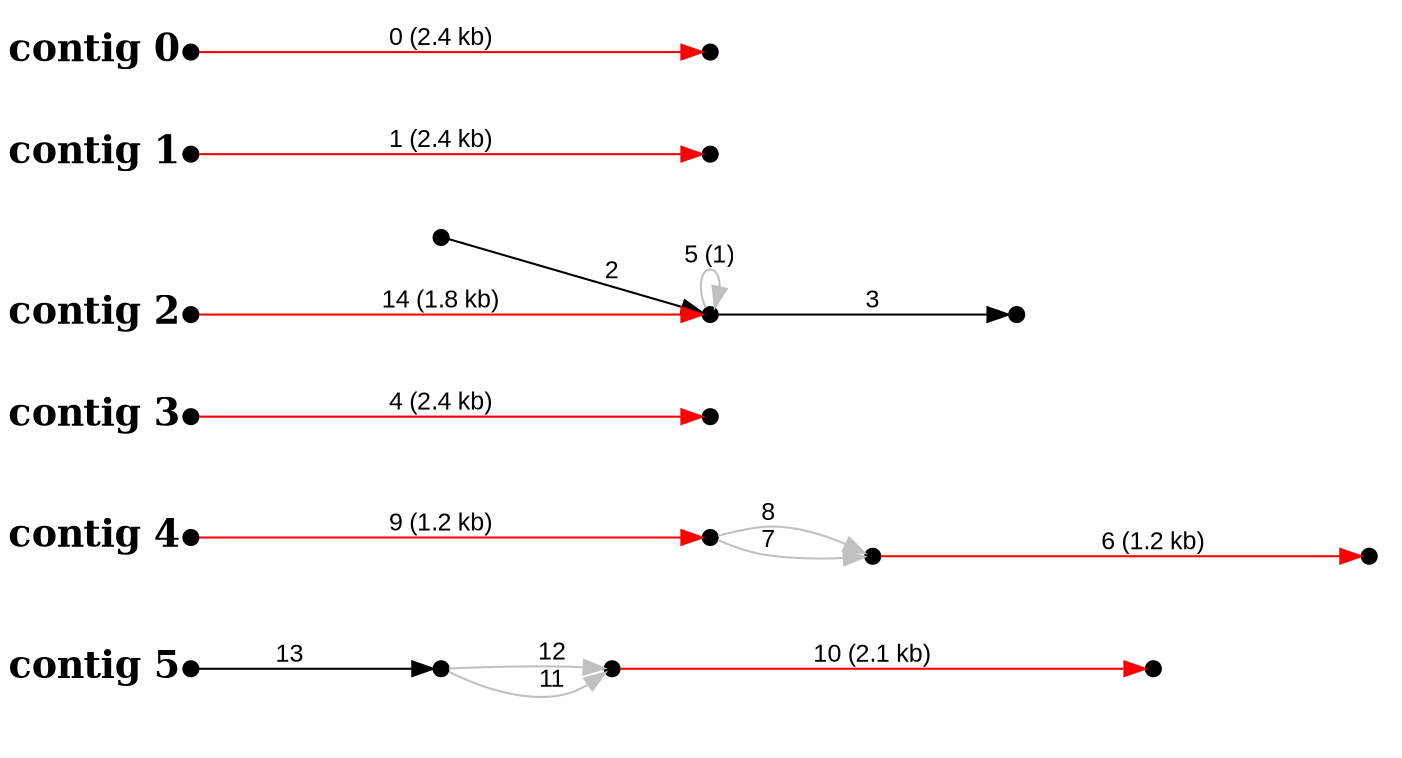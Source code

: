 digraph G {

node [width=0.1,height=0.1,fontsize=10,shape=point];
edge [fontsize=12,penwidth=1,arrowsize=1,fontname=Arial];
margin=1.0;
rankdir=LR;
labeljust=l;
margin=0;

subgraph cluster5 {
color=white;
15 -> 14 [minlen=4,color=red,label="10 (2.1 kb)"];
16 -> 17 [minlen=2,color=black,label="13",taillabel="contig 5",labelangle=180,weight=10000,labeldistance=5,labelfontsize=18,labelfontname="Times-Bold"];
17 -> 15 [minlen=1,color=gray,label="11"];
17 -> 15 [minlen=1,color=gray,label="12"];
}

subgraph cluster4 {
color=white;
11 -> 10 [minlen=4,color=red,label="6 (1.2 kb)"];
12 -> 11 [minlen=1,color=gray,label="7"];
12 -> 11 [minlen=1,color=gray,label="8"];
13 -> 12 [minlen=4,color=red,label="9 (1.2 kb)",taillabel="contig 4",labelangle=180,weight=10000,labeldistance=5,labelfontsize=18,labelfontname="Times-Bold"];
}

subgraph cluster3 {
color=white;
6 -> 7 [minlen=4,color=red,label="4 (2.4 kb)",taillabel="contig 3",labelangle=180,weight=10000,labeldistance=5,labelfontsize=18,labelfontname="Times-Bold"];
}

subgraph cluster2 {
color=white;
4 -> 9 [minlen=2,color=black,label="2"];
8 -> 9 [minlen=4,color=red,label="14 (1.8 kb)",taillabel="contig 2",labelangle=180,weight=10000,labeldistance=5,labelfontsize=18,labelfontname="Times-Bold"];
9 -> 5 [minlen=2,color=black,label="3"];
9 -> 9 [minlen=1,color=gray,label="5 (1)"];
}

subgraph cluster1 {
color=white;
2 -> 3 [minlen=4,color=red,label="1 (2.4 kb)",taillabel="contig 1",labelangle=180,weight=10000,labeldistance=5,labelfontsize=18,labelfontname="Times-Bold"];
}

subgraph cluster0 {
color=white;
1 -> 0 [minlen=4,color=red,label="0 (2.4 kb)",taillabel="contig 0",labelangle=180,weight=10000,labeldistance=5,labelfontsize=18,labelfontname="Times-Bold"];
}

}
#done
